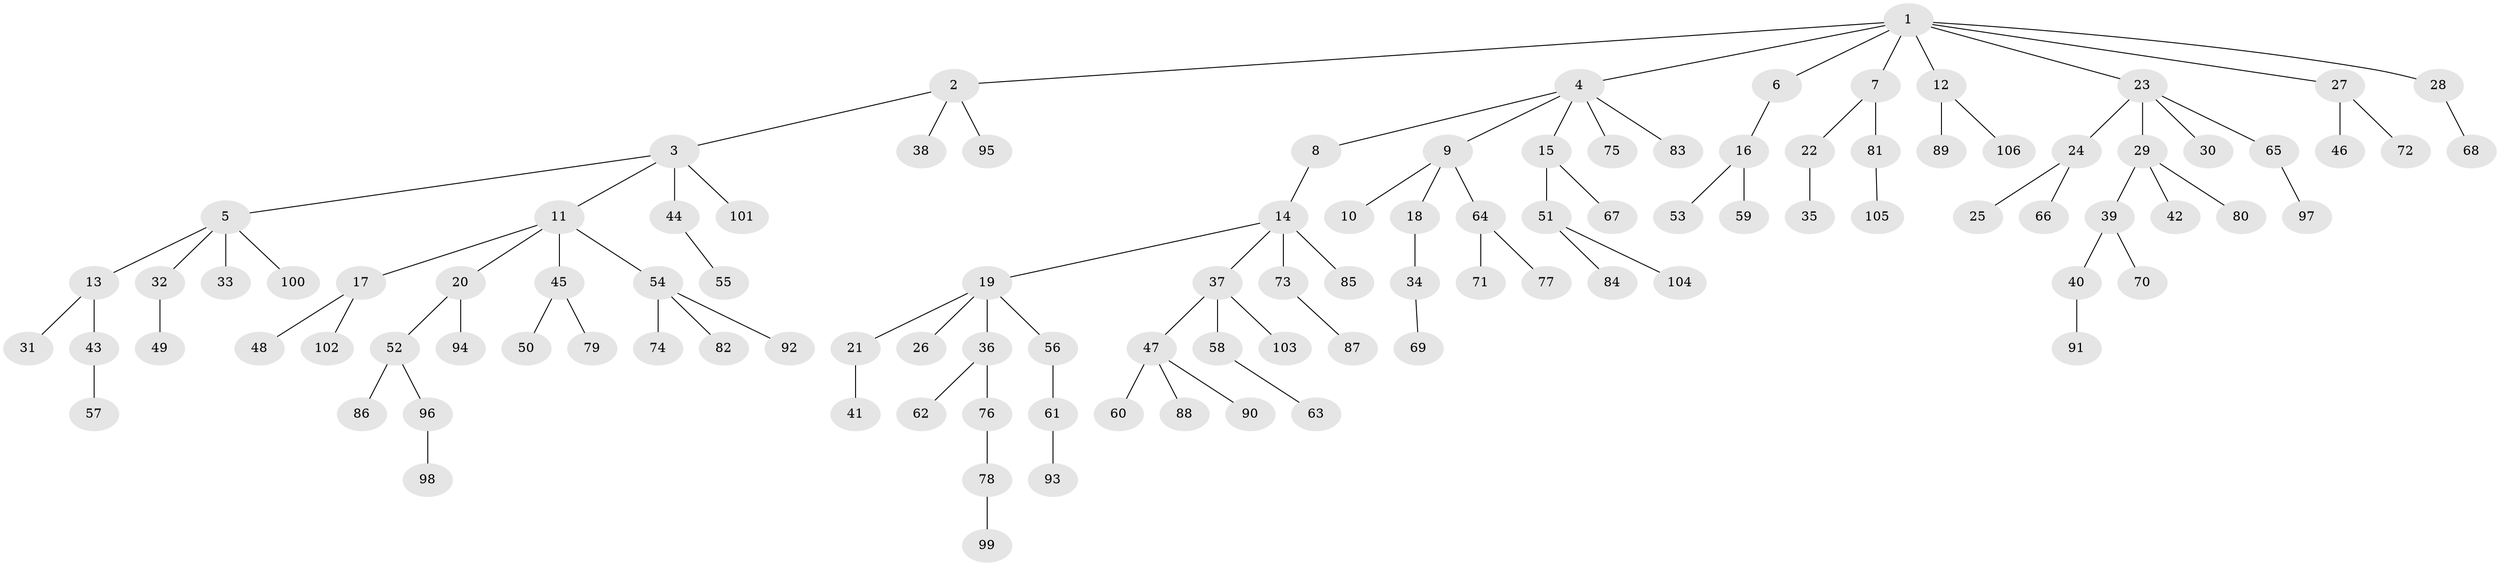 // Generated by graph-tools (version 1.1) at 2025/11/02/27/25 16:11:26]
// undirected, 106 vertices, 105 edges
graph export_dot {
graph [start="1"]
  node [color=gray90,style=filled];
  1;
  2;
  3;
  4;
  5;
  6;
  7;
  8;
  9;
  10;
  11;
  12;
  13;
  14;
  15;
  16;
  17;
  18;
  19;
  20;
  21;
  22;
  23;
  24;
  25;
  26;
  27;
  28;
  29;
  30;
  31;
  32;
  33;
  34;
  35;
  36;
  37;
  38;
  39;
  40;
  41;
  42;
  43;
  44;
  45;
  46;
  47;
  48;
  49;
  50;
  51;
  52;
  53;
  54;
  55;
  56;
  57;
  58;
  59;
  60;
  61;
  62;
  63;
  64;
  65;
  66;
  67;
  68;
  69;
  70;
  71;
  72;
  73;
  74;
  75;
  76;
  77;
  78;
  79;
  80;
  81;
  82;
  83;
  84;
  85;
  86;
  87;
  88;
  89;
  90;
  91;
  92;
  93;
  94;
  95;
  96;
  97;
  98;
  99;
  100;
  101;
  102;
  103;
  104;
  105;
  106;
  1 -- 2;
  1 -- 4;
  1 -- 6;
  1 -- 7;
  1 -- 12;
  1 -- 23;
  1 -- 27;
  1 -- 28;
  2 -- 3;
  2 -- 38;
  2 -- 95;
  3 -- 5;
  3 -- 11;
  3 -- 44;
  3 -- 101;
  4 -- 8;
  4 -- 9;
  4 -- 15;
  4 -- 75;
  4 -- 83;
  5 -- 13;
  5 -- 32;
  5 -- 33;
  5 -- 100;
  6 -- 16;
  7 -- 22;
  7 -- 81;
  8 -- 14;
  9 -- 10;
  9 -- 18;
  9 -- 64;
  11 -- 17;
  11 -- 20;
  11 -- 45;
  11 -- 54;
  12 -- 89;
  12 -- 106;
  13 -- 31;
  13 -- 43;
  14 -- 19;
  14 -- 37;
  14 -- 73;
  14 -- 85;
  15 -- 51;
  15 -- 67;
  16 -- 53;
  16 -- 59;
  17 -- 48;
  17 -- 102;
  18 -- 34;
  19 -- 21;
  19 -- 26;
  19 -- 36;
  19 -- 56;
  20 -- 52;
  20 -- 94;
  21 -- 41;
  22 -- 35;
  23 -- 24;
  23 -- 29;
  23 -- 30;
  23 -- 65;
  24 -- 25;
  24 -- 66;
  27 -- 46;
  27 -- 72;
  28 -- 68;
  29 -- 39;
  29 -- 42;
  29 -- 80;
  32 -- 49;
  34 -- 69;
  36 -- 62;
  36 -- 76;
  37 -- 47;
  37 -- 58;
  37 -- 103;
  39 -- 40;
  39 -- 70;
  40 -- 91;
  43 -- 57;
  44 -- 55;
  45 -- 50;
  45 -- 79;
  47 -- 60;
  47 -- 88;
  47 -- 90;
  51 -- 84;
  51 -- 104;
  52 -- 86;
  52 -- 96;
  54 -- 74;
  54 -- 82;
  54 -- 92;
  56 -- 61;
  58 -- 63;
  61 -- 93;
  64 -- 71;
  64 -- 77;
  65 -- 97;
  73 -- 87;
  76 -- 78;
  78 -- 99;
  81 -- 105;
  96 -- 98;
}

